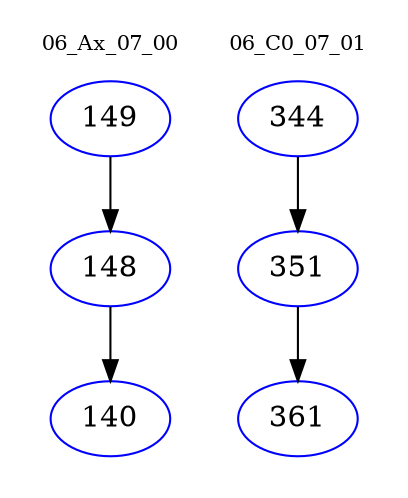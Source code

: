 digraph{
subgraph cluster_0 {
color = white
label = "06_Ax_07_00";
fontsize=10;
T0_149 [label="149", color="blue"]
T0_149 -> T0_148 [color="black"]
T0_148 [label="148", color="blue"]
T0_148 -> T0_140 [color="black"]
T0_140 [label="140", color="blue"]
}
subgraph cluster_1 {
color = white
label = "06_C0_07_01";
fontsize=10;
T1_344 [label="344", color="blue"]
T1_344 -> T1_351 [color="black"]
T1_351 [label="351", color="blue"]
T1_351 -> T1_361 [color="black"]
T1_361 [label="361", color="blue"]
}
}
